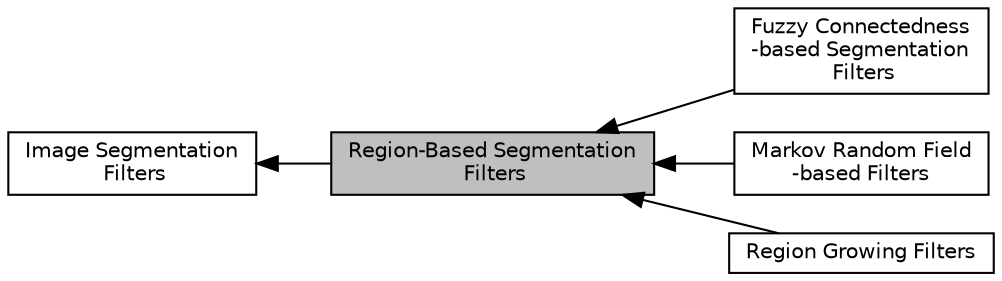 digraph "Region-Based Segmentation Filters"
{
  edge [fontname="Helvetica",fontsize="10",labelfontname="Helvetica",labelfontsize="10"];
  node [fontname="Helvetica",fontsize="10",shape=box];
  rankdir=LR;
  Node3 [label="Fuzzy Connectedness\l-based Segmentation\l Filters",height=0.2,width=0.4,color="black", fillcolor="white", style="filled",URL="$group__FuzzyConnectednessSegmentation.html",tooltip=" "];
  Node2 [label="Image Segmentation\l Filters",height=0.2,width=0.4,color="black", fillcolor="white", style="filled",URL="$group__ImageSegmentation.html",tooltip=" "];
  Node5 [label="Markov Random Field\l-based Filters",height=0.2,width=0.4,color="black", fillcolor="white", style="filled",URL="$group__MRFFilters.html",tooltip=" "];
  Node1 [label="Region-Based Segmentation\l Filters",height=0.2,width=0.4,color="black", fillcolor="grey75", style="filled", fontcolor="black",tooltip=" "];
  Node4 [label="Region Growing Filters",height=0.2,width=0.4,color="black", fillcolor="white", style="filled",URL="$group__RegionGrowingSegmentation.html",tooltip=" "];
  Node2->Node1 [shape=plaintext, dir="back", style="solid"];
  Node1->Node3 [shape=plaintext, dir="back", style="solid"];
  Node1->Node4 [shape=plaintext, dir="back", style="solid"];
  Node1->Node5 [shape=plaintext, dir="back", style="solid"];
}
